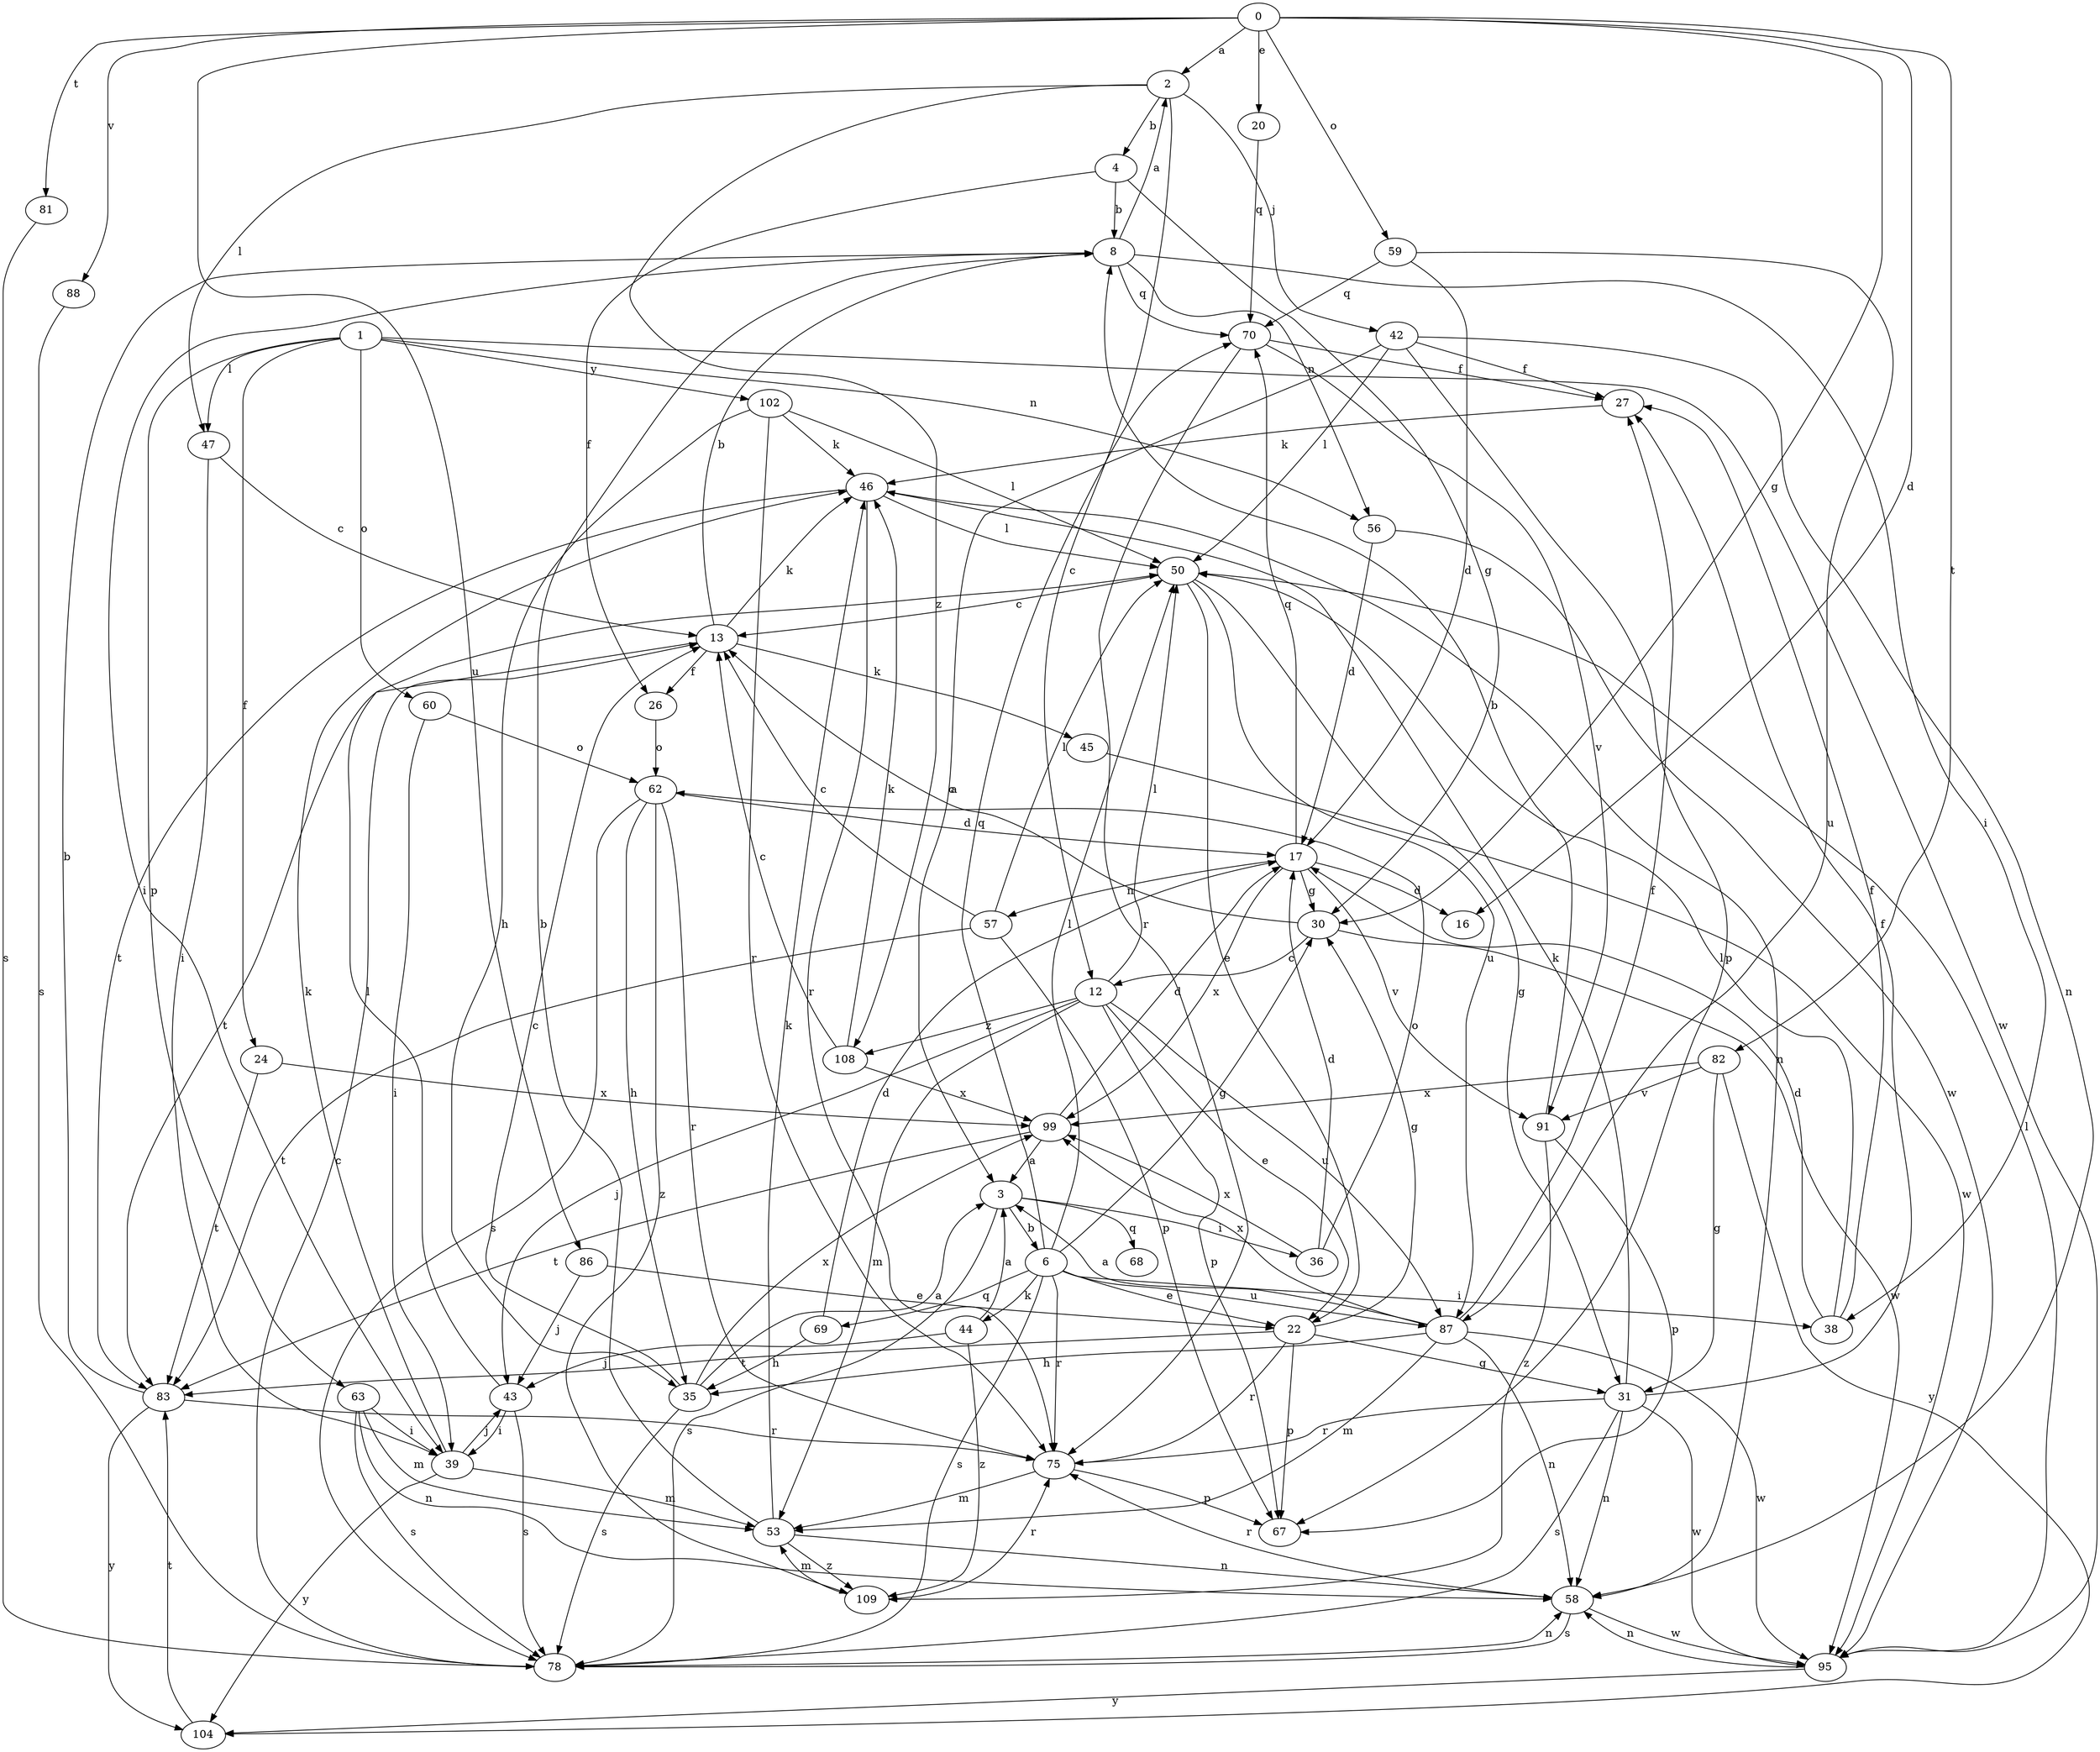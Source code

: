 strict digraph  {
0;
1;
2;
3;
4;
6;
8;
12;
13;
16;
17;
20;
22;
24;
26;
27;
30;
31;
35;
36;
38;
39;
42;
43;
44;
45;
46;
47;
50;
53;
56;
57;
58;
59;
60;
62;
63;
67;
68;
69;
70;
75;
78;
81;
82;
83;
86;
87;
88;
91;
95;
99;
102;
104;
108;
109;
0 -> 2  [label=a];
0 -> 16  [label=d];
0 -> 20  [label=e];
0 -> 30  [label=g];
0 -> 59  [label=o];
0 -> 81  [label=t];
0 -> 82  [label=t];
0 -> 86  [label=u];
0 -> 88  [label=v];
1 -> 24  [label=f];
1 -> 47  [label=l];
1 -> 56  [label=n];
1 -> 60  [label=o];
1 -> 63  [label=p];
1 -> 95  [label=w];
1 -> 102  [label=y];
2 -> 4  [label=b];
2 -> 12  [label=c];
2 -> 42  [label=j];
2 -> 47  [label=l];
2 -> 108  [label=z];
3 -> 6  [label=b];
3 -> 36  [label=i];
3 -> 68  [label=q];
3 -> 78  [label=s];
4 -> 8  [label=b];
4 -> 26  [label=f];
4 -> 30  [label=g];
6 -> 22  [label=e];
6 -> 30  [label=g];
6 -> 38  [label=i];
6 -> 44  [label=k];
6 -> 50  [label=l];
6 -> 69  [label=q];
6 -> 70  [label=q];
6 -> 75  [label=r];
6 -> 78  [label=s];
6 -> 87  [label=u];
8 -> 2  [label=a];
8 -> 38  [label=i];
8 -> 39  [label=i];
8 -> 56  [label=n];
8 -> 70  [label=q];
12 -> 22  [label=e];
12 -> 43  [label=j];
12 -> 50  [label=l];
12 -> 53  [label=m];
12 -> 67  [label=p];
12 -> 87  [label=u];
12 -> 108  [label=z];
13 -> 8  [label=b];
13 -> 26  [label=f];
13 -> 45  [label=k];
13 -> 46  [label=k];
13 -> 83  [label=t];
17 -> 16  [label=d];
17 -> 30  [label=g];
17 -> 57  [label=n];
17 -> 70  [label=q];
17 -> 91  [label=v];
17 -> 99  [label=x];
20 -> 70  [label=q];
22 -> 30  [label=g];
22 -> 31  [label=g];
22 -> 67  [label=p];
22 -> 75  [label=r];
22 -> 83  [label=t];
24 -> 83  [label=t];
24 -> 99  [label=x];
26 -> 62  [label=o];
27 -> 46  [label=k];
30 -> 12  [label=c];
30 -> 13  [label=c];
30 -> 95  [label=w];
31 -> 27  [label=f];
31 -> 46  [label=k];
31 -> 58  [label=n];
31 -> 75  [label=r];
31 -> 78  [label=s];
31 -> 95  [label=w];
35 -> 3  [label=a];
35 -> 13  [label=c];
35 -> 78  [label=s];
35 -> 99  [label=x];
36 -> 17  [label=d];
36 -> 62  [label=o];
36 -> 99  [label=x];
38 -> 17  [label=d];
38 -> 27  [label=f];
38 -> 50  [label=l];
39 -> 43  [label=j];
39 -> 46  [label=k];
39 -> 53  [label=m];
39 -> 104  [label=y];
42 -> 3  [label=a];
42 -> 27  [label=f];
42 -> 50  [label=l];
42 -> 58  [label=n];
42 -> 67  [label=p];
43 -> 39  [label=i];
43 -> 50  [label=l];
43 -> 78  [label=s];
44 -> 3  [label=a];
44 -> 43  [label=j];
44 -> 109  [label=z];
45 -> 95  [label=w];
46 -> 50  [label=l];
46 -> 58  [label=n];
46 -> 75  [label=r];
46 -> 83  [label=t];
47 -> 13  [label=c];
47 -> 39  [label=i];
50 -> 13  [label=c];
50 -> 22  [label=e];
50 -> 31  [label=g];
50 -> 87  [label=u];
53 -> 8  [label=b];
53 -> 46  [label=k];
53 -> 58  [label=n];
53 -> 109  [label=z];
56 -> 17  [label=d];
56 -> 95  [label=w];
57 -> 13  [label=c];
57 -> 50  [label=l];
57 -> 67  [label=p];
57 -> 83  [label=t];
58 -> 75  [label=r];
58 -> 78  [label=s];
58 -> 95  [label=w];
59 -> 17  [label=d];
59 -> 70  [label=q];
59 -> 87  [label=u];
60 -> 39  [label=i];
60 -> 62  [label=o];
62 -> 17  [label=d];
62 -> 35  [label=h];
62 -> 75  [label=r];
62 -> 78  [label=s];
62 -> 109  [label=z];
63 -> 39  [label=i];
63 -> 53  [label=m];
63 -> 58  [label=n];
63 -> 78  [label=s];
69 -> 17  [label=d];
69 -> 35  [label=h];
70 -> 27  [label=f];
70 -> 75  [label=r];
70 -> 91  [label=v];
75 -> 53  [label=m];
75 -> 67  [label=p];
78 -> 13  [label=c];
78 -> 58  [label=n];
81 -> 78  [label=s];
82 -> 31  [label=g];
82 -> 91  [label=v];
82 -> 99  [label=x];
82 -> 104  [label=y];
83 -> 8  [label=b];
83 -> 75  [label=r];
83 -> 104  [label=y];
86 -> 22  [label=e];
86 -> 43  [label=j];
87 -> 3  [label=a];
87 -> 27  [label=f];
87 -> 35  [label=h];
87 -> 53  [label=m];
87 -> 58  [label=n];
87 -> 95  [label=w];
87 -> 99  [label=x];
88 -> 78  [label=s];
91 -> 8  [label=b];
91 -> 67  [label=p];
91 -> 109  [label=z];
95 -> 50  [label=l];
95 -> 58  [label=n];
95 -> 104  [label=y];
99 -> 3  [label=a];
99 -> 17  [label=d];
99 -> 83  [label=t];
102 -> 35  [label=h];
102 -> 46  [label=k];
102 -> 50  [label=l];
102 -> 75  [label=r];
104 -> 83  [label=t];
108 -> 13  [label=c];
108 -> 46  [label=k];
108 -> 99  [label=x];
109 -> 53  [label=m];
109 -> 75  [label=r];
}
